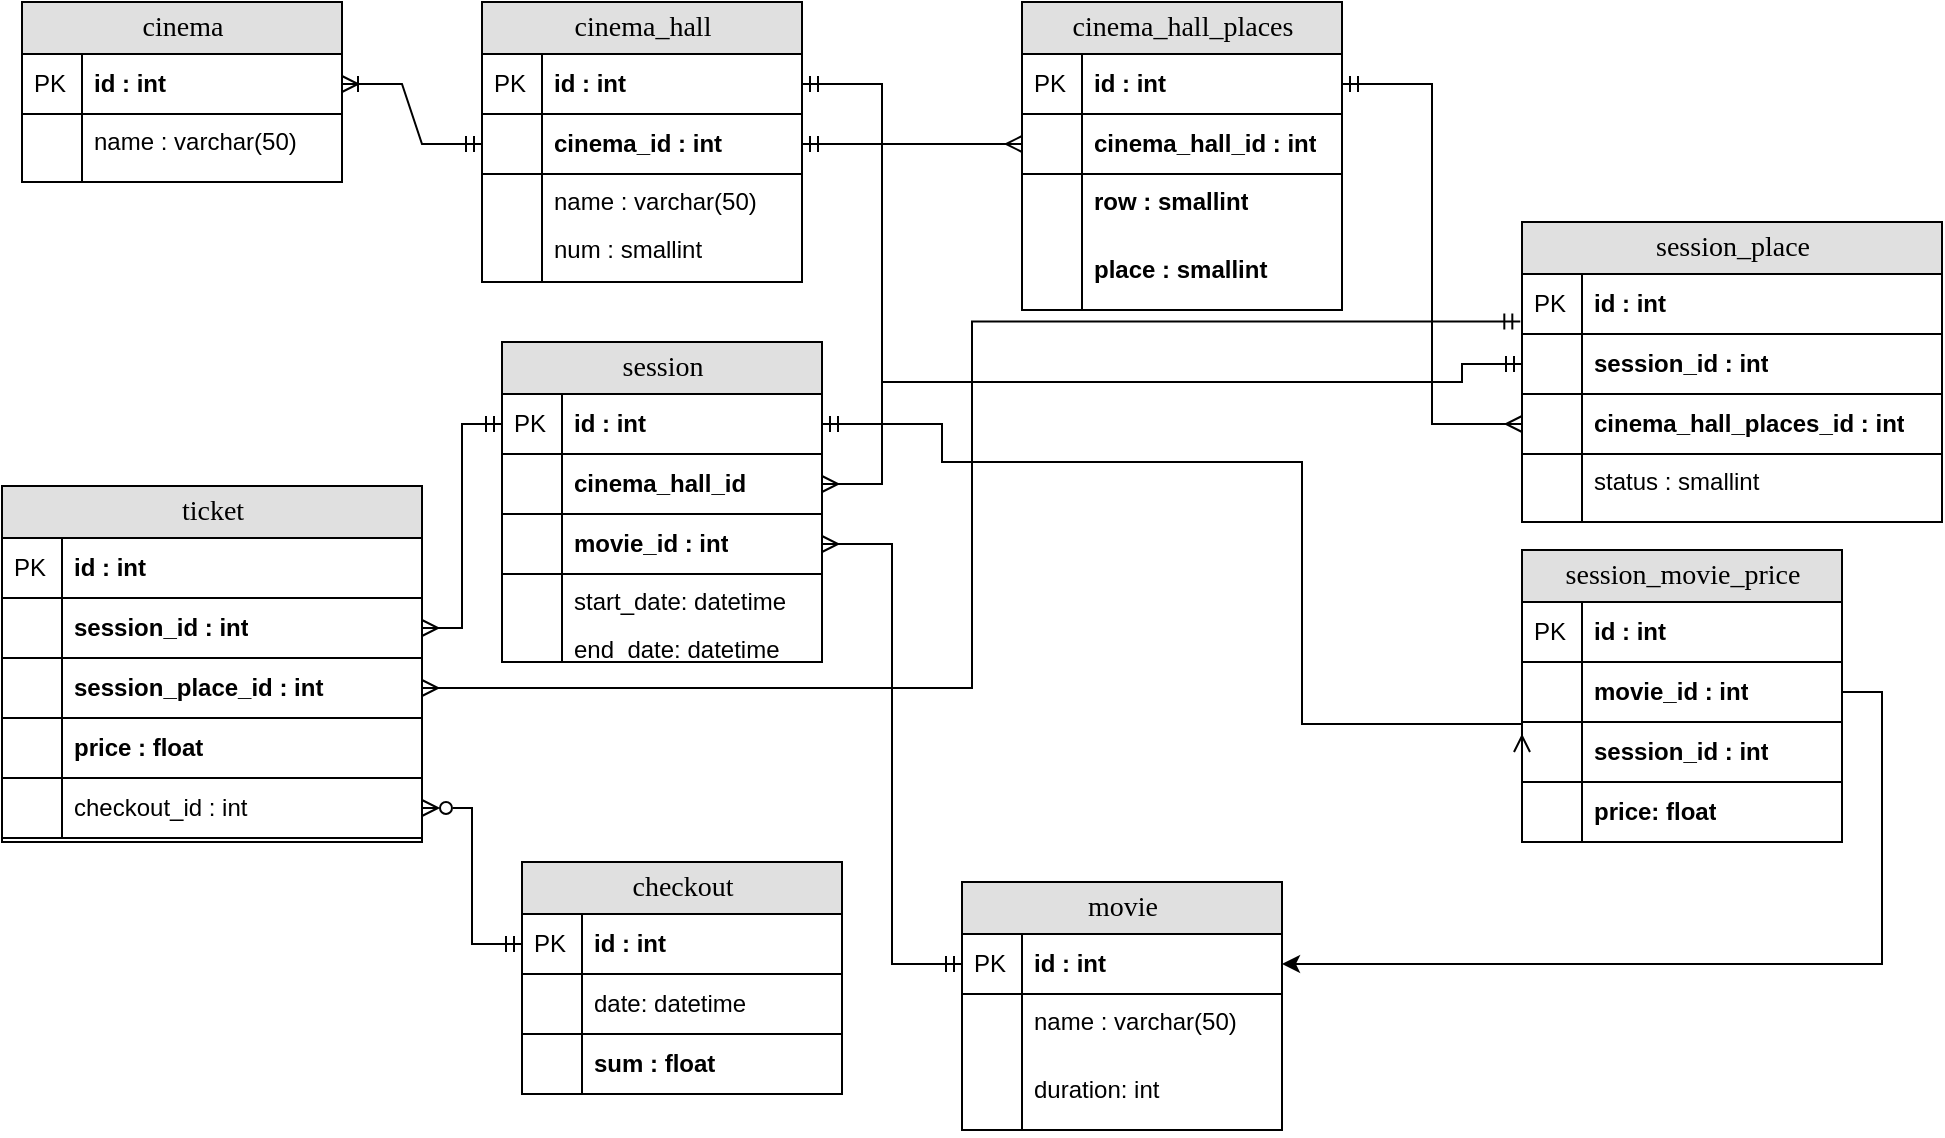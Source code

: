 <mxfile version="21.3.7" type="device">
  <diagram name="Page-1" id="e56a1550-8fbb-45ad-956c-1786394a9013">
    <mxGraphModel dx="1050" dy="549" grid="1" gridSize="10" guides="1" tooltips="1" connect="1" arrows="1" fold="1" page="1" pageScale="1" pageWidth="1100" pageHeight="850" background="none" math="0" shadow="0">
      <root>
        <mxCell id="0" />
        <mxCell id="1" parent="0" />
        <mxCell id="2e49270ec7c68f3f-8" value="cinema" style="swimlane;html=1;fontStyle=0;childLayout=stackLayout;horizontal=1;startSize=26;fillColor=#e0e0e0;horizontalStack=0;resizeParent=1;resizeLast=0;collapsible=1;marginBottom=0;swimlaneFillColor=#ffffff;align=center;rounded=0;shadow=0;comic=0;labelBackgroundColor=none;strokeWidth=1;fontFamily=Verdana;fontSize=14;swimlaneLine=1;" parent="1" vertex="1">
          <mxGeometry x="90" y="110" width="160" height="90" as="geometry" />
        </mxCell>
        <mxCell id="2e49270ec7c68f3f-9" value="id : int" style="shape=partialRectangle;top=0;left=0;right=0;bottom=1;html=1;align=left;verticalAlign=middle;fillColor=none;spacingLeft=34;spacingRight=4;whiteSpace=wrap;overflow=hidden;rotatable=0;points=[[0,0.5],[1,0.5]];portConstraint=eastwest;dropTarget=0;fontStyle=1;" parent="2e49270ec7c68f3f-8" vertex="1">
          <mxGeometry y="26" width="160" height="30" as="geometry" />
        </mxCell>
        <mxCell id="2e49270ec7c68f3f-10" value="PK" style="shape=partialRectangle;top=0;left=0;bottom=0;html=1;fillColor=none;align=left;verticalAlign=middle;spacingLeft=4;spacingRight=4;whiteSpace=wrap;overflow=hidden;rotatable=0;points=[];portConstraint=eastwest;part=1;" parent="2e49270ec7c68f3f-9" vertex="1" connectable="0">
          <mxGeometry width="30" height="30" as="geometry" />
        </mxCell>
        <mxCell id="2e49270ec7c68f3f-11" value="name : varchar(50)" style="shape=partialRectangle;top=0;left=0;right=0;bottom=0;html=1;align=left;verticalAlign=top;fillColor=none;spacingLeft=34;spacingRight=4;whiteSpace=wrap;overflow=hidden;rotatable=0;points=[[0,0.5],[1,0.5]];portConstraint=eastwest;dropTarget=0;" parent="2e49270ec7c68f3f-8" vertex="1">
          <mxGeometry y="56" width="160" height="34" as="geometry" />
        </mxCell>
        <mxCell id="2e49270ec7c68f3f-12" value="" style="shape=partialRectangle;top=0;left=0;bottom=0;html=1;fillColor=none;align=left;verticalAlign=top;spacingLeft=4;spacingRight=4;whiteSpace=wrap;overflow=hidden;rotatable=0;points=[];portConstraint=eastwest;part=1;" parent="2e49270ec7c68f3f-11" vertex="1" connectable="0">
          <mxGeometry width="30" height="34" as="geometry" />
        </mxCell>
        <mxCell id="VwgmNotCH7FkOlIywGAk-1" value="cinema_hall" style="swimlane;html=1;fontStyle=0;childLayout=stackLayout;horizontal=1;startSize=26;fillColor=#e0e0e0;horizontalStack=0;resizeParent=1;resizeLast=0;collapsible=1;marginBottom=0;swimlaneFillColor=#ffffff;align=center;rounded=0;shadow=0;comic=0;labelBackgroundColor=none;strokeWidth=1;fontFamily=Verdana;fontSize=14;swimlaneLine=1;" parent="1" vertex="1">
          <mxGeometry x="320" y="110" width="160" height="140" as="geometry" />
        </mxCell>
        <mxCell id="VwgmNotCH7FkOlIywGAk-2" value="id : int" style="shape=partialRectangle;top=0;left=0;right=0;bottom=1;html=1;align=left;verticalAlign=middle;fillColor=none;spacingLeft=34;spacingRight=4;whiteSpace=wrap;overflow=hidden;rotatable=0;points=[[0,0.5],[1,0.5]];portConstraint=eastwest;dropTarget=0;fontStyle=1;strokeColor=default;" parent="VwgmNotCH7FkOlIywGAk-1" vertex="1">
          <mxGeometry y="26" width="160" height="30" as="geometry" />
        </mxCell>
        <mxCell id="VwgmNotCH7FkOlIywGAk-3" value="PK" style="shape=partialRectangle;top=0;left=0;bottom=0;html=1;fillColor=none;align=left;verticalAlign=middle;spacingLeft=4;spacingRight=4;whiteSpace=wrap;overflow=hidden;rotatable=0;points=[];portConstraint=eastwest;part=1;" parent="VwgmNotCH7FkOlIywGAk-2" vertex="1" connectable="0">
          <mxGeometry width="30" height="30" as="geometry" />
        </mxCell>
        <mxCell id="VwgmNotCH7FkOlIywGAk-11" value="cinema_id : int" style="shape=partialRectangle;top=0;left=0;right=0;bottom=1;html=1;align=left;verticalAlign=middle;fillColor=none;spacingLeft=34;spacingRight=4;whiteSpace=wrap;overflow=hidden;rotatable=0;points=[[0,0.5],[1,0.5]];portConstraint=eastwest;dropTarget=0;fontStyle=1;strokeColor=default;" parent="VwgmNotCH7FkOlIywGAk-1" vertex="1">
          <mxGeometry y="56" width="160" height="30" as="geometry" />
        </mxCell>
        <mxCell id="VwgmNotCH7FkOlIywGAk-12" value="" style="shape=partialRectangle;top=0;left=0;bottom=0;html=1;fillColor=none;align=left;verticalAlign=middle;spacingLeft=4;spacingRight=4;whiteSpace=wrap;overflow=hidden;rotatable=0;points=[];portConstraint=eastwest;part=1;" parent="VwgmNotCH7FkOlIywGAk-11" vertex="1" connectable="0">
          <mxGeometry width="30" height="30" as="geometry" />
        </mxCell>
        <mxCell id="VwgmNotCH7FkOlIywGAk-4" value="name : varchar(50)" style="shape=partialRectangle;top=0;left=0;right=0;bottom=0;html=1;align=left;verticalAlign=top;fillColor=none;spacingLeft=34;spacingRight=4;whiteSpace=wrap;overflow=hidden;rotatable=0;points=[[0,0.5],[1,0.5]];portConstraint=eastwest;dropTarget=0;" parent="VwgmNotCH7FkOlIywGAk-1" vertex="1">
          <mxGeometry y="86" width="160" height="24" as="geometry" />
        </mxCell>
        <mxCell id="VwgmNotCH7FkOlIywGAk-5" value="" style="shape=partialRectangle;top=0;left=0;bottom=0;html=1;fillColor=none;align=left;verticalAlign=top;spacingLeft=4;spacingRight=4;whiteSpace=wrap;overflow=hidden;rotatable=0;points=[];portConstraint=eastwest;part=1;" parent="VwgmNotCH7FkOlIywGAk-4" vertex="1" connectable="0">
          <mxGeometry width="30" height="24" as="geometry" />
        </mxCell>
        <mxCell id="VwgmNotCH7FkOlIywGAk-57" value="num : smallint" style="shape=partialRectangle;top=0;left=0;right=0;bottom=0;html=1;align=left;verticalAlign=top;fillColor=none;spacingLeft=34;spacingRight=4;whiteSpace=wrap;overflow=hidden;rotatable=0;points=[[0,0.5],[1,0.5]];portConstraint=eastwest;dropTarget=0;" parent="VwgmNotCH7FkOlIywGAk-1" vertex="1">
          <mxGeometry y="110" width="160" height="30" as="geometry" />
        </mxCell>
        <mxCell id="VwgmNotCH7FkOlIywGAk-58" value="" style="shape=partialRectangle;top=0;left=0;bottom=0;html=1;fillColor=none;align=left;verticalAlign=top;spacingLeft=4;spacingRight=4;whiteSpace=wrap;overflow=hidden;rotatable=0;points=[];portConstraint=eastwest;part=1;" parent="VwgmNotCH7FkOlIywGAk-57" vertex="1" connectable="0">
          <mxGeometry width="30" height="30" as="geometry" />
        </mxCell>
        <mxCell id="VwgmNotCH7FkOlIywGAk-6" value="movie" style="swimlane;html=1;fontStyle=0;childLayout=stackLayout;horizontal=1;startSize=26;fillColor=#e0e0e0;horizontalStack=0;resizeParent=1;resizeLast=0;collapsible=1;marginBottom=0;swimlaneFillColor=#ffffff;align=center;rounded=0;shadow=0;comic=0;labelBackgroundColor=none;strokeWidth=1;fontFamily=Verdana;fontSize=14;swimlaneLine=1;" parent="1" vertex="1">
          <mxGeometry x="560" y="550" width="160" height="124" as="geometry" />
        </mxCell>
        <mxCell id="VwgmNotCH7FkOlIywGAk-7" value="id : int" style="shape=partialRectangle;top=0;left=0;right=0;bottom=1;html=1;align=left;verticalAlign=middle;fillColor=none;spacingLeft=34;spacingRight=4;whiteSpace=wrap;overflow=hidden;rotatable=0;points=[[0,0.5],[1,0.5]];portConstraint=eastwest;dropTarget=0;fontStyle=1;" parent="VwgmNotCH7FkOlIywGAk-6" vertex="1">
          <mxGeometry y="26" width="160" height="30" as="geometry" />
        </mxCell>
        <mxCell id="VwgmNotCH7FkOlIywGAk-8" value="PK" style="shape=partialRectangle;top=0;left=0;bottom=0;html=1;fillColor=none;align=left;verticalAlign=middle;spacingLeft=4;spacingRight=4;whiteSpace=wrap;overflow=hidden;rotatable=0;points=[];portConstraint=eastwest;part=1;" parent="VwgmNotCH7FkOlIywGAk-7" vertex="1" connectable="0">
          <mxGeometry width="30" height="30" as="geometry" />
        </mxCell>
        <mxCell id="VwgmNotCH7FkOlIywGAk-9" value="name : varchar(50)" style="shape=partialRectangle;top=0;left=0;right=0;bottom=0;html=1;align=left;verticalAlign=top;fillColor=none;spacingLeft=34;spacingRight=4;whiteSpace=wrap;overflow=hidden;rotatable=0;points=[[0,0.5],[1,0.5]];portConstraint=eastwest;dropTarget=0;" parent="VwgmNotCH7FkOlIywGAk-6" vertex="1">
          <mxGeometry y="56" width="160" height="34" as="geometry" />
        </mxCell>
        <mxCell id="VwgmNotCH7FkOlIywGAk-10" value="" style="shape=partialRectangle;top=0;left=0;bottom=0;html=1;fillColor=none;align=left;verticalAlign=top;spacingLeft=4;spacingRight=4;whiteSpace=wrap;overflow=hidden;rotatable=0;points=[];portConstraint=eastwest;part=1;" parent="VwgmNotCH7FkOlIywGAk-9" vertex="1" connectable="0">
          <mxGeometry width="30" height="34" as="geometry" />
        </mxCell>
        <mxCell id="VwgmNotCH7FkOlIywGAk-55" value="duration: int" style="shape=partialRectangle;top=0;left=0;right=0;bottom=0;html=1;align=left;verticalAlign=top;fillColor=none;spacingLeft=34;spacingRight=4;whiteSpace=wrap;overflow=hidden;rotatable=0;points=[[0,0.5],[1,0.5]];portConstraint=eastwest;dropTarget=0;" parent="VwgmNotCH7FkOlIywGAk-6" vertex="1">
          <mxGeometry y="90" width="160" height="34" as="geometry" />
        </mxCell>
        <mxCell id="VwgmNotCH7FkOlIywGAk-56" value="" style="shape=partialRectangle;top=0;left=0;bottom=0;html=1;fillColor=none;align=left;verticalAlign=top;spacingLeft=4;spacingRight=4;whiteSpace=wrap;overflow=hidden;rotatable=0;points=[];portConstraint=eastwest;part=1;" parent="VwgmNotCH7FkOlIywGAk-55" vertex="1" connectable="0">
          <mxGeometry width="30" height="34" as="geometry" />
        </mxCell>
        <mxCell id="VwgmNotCH7FkOlIywGAk-28" value="" style="edgeStyle=entityRelationEdgeStyle;fontSize=12;html=1;endArrow=ERoneToMany;startArrow=ERmandOne;rounded=0;entryX=1;entryY=0.5;entryDx=0;entryDy=0;exitX=0;exitY=0.5;exitDx=0;exitDy=0;" parent="1" source="VwgmNotCH7FkOlIywGAk-11" target="2e49270ec7c68f3f-9" edge="1">
          <mxGeometry width="100" height="100" relative="1" as="geometry">
            <mxPoint x="490" y="440" as="sourcePoint" />
            <mxPoint x="590" y="340" as="targetPoint" />
          </mxGeometry>
        </mxCell>
        <mxCell id="VwgmNotCH7FkOlIywGAk-30" value="session" style="swimlane;html=1;fontStyle=0;childLayout=stackLayout;horizontal=1;startSize=26;fillColor=#e0e0e0;horizontalStack=0;resizeParent=1;resizeLast=0;collapsible=1;marginBottom=0;swimlaneFillColor=#ffffff;align=center;rounded=0;shadow=0;comic=0;labelBackgroundColor=none;strokeWidth=1;fontFamily=Verdana;fontSize=14;swimlaneLine=1;" parent="1" vertex="1">
          <mxGeometry x="330" y="280" width="160" height="160" as="geometry">
            <mxRectangle x="340" y="280" width="90" height="30" as="alternateBounds" />
          </mxGeometry>
        </mxCell>
        <mxCell id="VwgmNotCH7FkOlIywGAk-31" value="id : int" style="shape=partialRectangle;top=0;left=0;right=0;bottom=1;html=1;align=left;verticalAlign=middle;fillColor=none;spacingLeft=34;spacingRight=4;whiteSpace=wrap;overflow=hidden;rotatable=0;points=[[0,0.5],[1,0.5]];portConstraint=eastwest;dropTarget=0;fontStyle=1;strokeColor=default;" parent="VwgmNotCH7FkOlIywGAk-30" vertex="1">
          <mxGeometry y="26" width="160" height="30" as="geometry" />
        </mxCell>
        <mxCell id="VwgmNotCH7FkOlIywGAk-32" value="PK" style="shape=partialRectangle;top=0;left=0;bottom=0;html=1;fillColor=none;align=left;verticalAlign=middle;spacingLeft=4;spacingRight=4;whiteSpace=wrap;overflow=hidden;rotatable=0;points=[];portConstraint=eastwest;part=1;" parent="VwgmNotCH7FkOlIywGAk-31" vertex="1" connectable="0">
          <mxGeometry width="30" height="30" as="geometry" />
        </mxCell>
        <mxCell id="VwgmNotCH7FkOlIywGAk-33" value="cinema_hall_id" style="shape=partialRectangle;top=0;left=0;right=0;bottom=1;html=1;align=left;verticalAlign=middle;fillColor=none;spacingLeft=34;spacingRight=4;whiteSpace=wrap;overflow=hidden;rotatable=0;points=[[0,0.5],[1,0.5]];portConstraint=eastwest;dropTarget=0;fontStyle=1;strokeColor=default;" parent="VwgmNotCH7FkOlIywGAk-30" vertex="1">
          <mxGeometry y="56" width="160" height="30" as="geometry" />
        </mxCell>
        <mxCell id="VwgmNotCH7FkOlIywGAk-34" value="" style="shape=partialRectangle;top=0;left=0;bottom=0;html=1;fillColor=none;align=left;verticalAlign=middle;spacingLeft=4;spacingRight=4;whiteSpace=wrap;overflow=hidden;rotatable=0;points=[];portConstraint=eastwest;part=1;" parent="VwgmNotCH7FkOlIywGAk-33" vertex="1" connectable="0">
          <mxGeometry width="30" height="30" as="geometry" />
        </mxCell>
        <mxCell id="VwgmNotCH7FkOlIywGAk-39" value="movie_id : int" style="shape=partialRectangle;top=0;left=0;right=0;bottom=1;html=1;align=left;verticalAlign=middle;fillColor=none;spacingLeft=34;spacingRight=4;whiteSpace=wrap;overflow=hidden;rotatable=0;points=[[0,0.5],[1,0.5]];portConstraint=eastwest;dropTarget=0;fontStyle=1;strokeColor=default;" parent="VwgmNotCH7FkOlIywGAk-30" vertex="1">
          <mxGeometry y="86" width="160" height="30" as="geometry" />
        </mxCell>
        <mxCell id="VwgmNotCH7FkOlIywGAk-40" value="" style="shape=partialRectangle;top=0;left=0;bottom=0;html=1;fillColor=none;align=left;verticalAlign=middle;spacingLeft=4;spacingRight=4;whiteSpace=wrap;overflow=hidden;rotatable=0;points=[];portConstraint=eastwest;part=1;" parent="VwgmNotCH7FkOlIywGAk-39" vertex="1" connectable="0">
          <mxGeometry width="30" height="30" as="geometry" />
        </mxCell>
        <mxCell id="VwgmNotCH7FkOlIywGAk-35" value="start_date: datetime" style="shape=partialRectangle;top=0;left=0;right=0;bottom=0;html=1;align=left;verticalAlign=top;fillColor=none;spacingLeft=34;spacingRight=4;whiteSpace=wrap;overflow=hidden;rotatable=0;points=[[0,0.5],[1,0.5]];portConstraint=eastwest;dropTarget=0;" parent="VwgmNotCH7FkOlIywGAk-30" vertex="1">
          <mxGeometry y="116" width="160" height="24" as="geometry" />
        </mxCell>
        <mxCell id="VwgmNotCH7FkOlIywGAk-36" value="" style="shape=partialRectangle;top=0;left=0;bottom=0;html=1;fillColor=none;align=left;verticalAlign=top;spacingLeft=4;spacingRight=4;whiteSpace=wrap;overflow=hidden;rotatable=0;points=[];portConstraint=eastwest;part=1;" parent="VwgmNotCH7FkOlIywGAk-35" vertex="1" connectable="0">
          <mxGeometry width="30" height="24.0" as="geometry" />
        </mxCell>
        <mxCell id="VwgmNotCH7FkOlIywGAk-41" value="end_date: datetime" style="shape=partialRectangle;top=0;left=0;right=0;bottom=0;html=1;align=left;verticalAlign=top;fillColor=none;spacingLeft=34;spacingRight=4;whiteSpace=wrap;overflow=hidden;rotatable=0;points=[[0,0.5],[1,0.5]];portConstraint=eastwest;dropTarget=0;" parent="VwgmNotCH7FkOlIywGAk-30" vertex="1">
          <mxGeometry y="140" width="160" height="20" as="geometry" />
        </mxCell>
        <mxCell id="VwgmNotCH7FkOlIywGAk-42" value="" style="shape=partialRectangle;top=0;left=0;bottom=0;html=1;fillColor=none;align=left;verticalAlign=top;spacingLeft=4;spacingRight=4;whiteSpace=wrap;overflow=hidden;rotatable=0;points=[];portConstraint=eastwest;part=1;" parent="VwgmNotCH7FkOlIywGAk-41" vertex="1" connectable="0">
          <mxGeometry width="30" height="20.0" as="geometry" />
        </mxCell>
        <mxCell id="VwgmNotCH7FkOlIywGAk-74" value="" style="shape=partialRectangle;top=0;left=0;right=0;bottom=0;html=1;align=left;verticalAlign=top;fillColor=none;spacingLeft=34;spacingRight=4;whiteSpace=wrap;overflow=hidden;rotatable=0;points=[[0,0.5],[1,0.5]];portConstraint=eastwest;dropTarget=0;" parent="VwgmNotCH7FkOlIywGAk-30" vertex="1">
          <mxGeometry y="160" width="160" as="geometry" />
        </mxCell>
        <mxCell id="VwgmNotCH7FkOlIywGAk-75" value="" style="shape=partialRectangle;top=0;left=0;bottom=0;html=1;fillColor=none;align=left;verticalAlign=top;spacingLeft=4;spacingRight=4;whiteSpace=wrap;overflow=hidden;rotatable=0;points=[];portConstraint=eastwest;part=1;" parent="VwgmNotCH7FkOlIywGAk-74" vertex="1" connectable="0">
          <mxGeometry width="30" as="geometry" />
        </mxCell>
        <mxCell id="VwgmNotCH7FkOlIywGAk-54" value="" style="edgeStyle=entityRelationEdgeStyle;fontSize=12;html=1;endArrow=ERmany;startArrow=ERmandOne;rounded=0;exitX=1;exitY=0.5;exitDx=0;exitDy=0;strokeWidth=1;jumpStyle=line;endFill=0;" parent="1" source="VwgmNotCH7FkOlIywGAk-2" target="VwgmNotCH7FkOlIywGAk-33" edge="1">
          <mxGeometry width="100" height="100" relative="1" as="geometry">
            <mxPoint x="110" y="401" as="sourcePoint" />
            <mxPoint x="210" y="311" as="targetPoint" />
          </mxGeometry>
        </mxCell>
        <mxCell id="VwgmNotCH7FkOlIywGAk-66" value="checkout" style="swimlane;html=1;fontStyle=0;childLayout=stackLayout;horizontal=1;startSize=26;fillColor=#e0e0e0;horizontalStack=0;resizeParent=1;resizeLast=0;collapsible=1;marginBottom=0;swimlaneFillColor=#ffffff;align=center;rounded=0;shadow=0;comic=0;labelBackgroundColor=none;strokeWidth=1;fontFamily=Verdana;fontSize=14;swimlaneLine=1;" parent="1" vertex="1">
          <mxGeometry x="340" y="540" width="160" height="116" as="geometry" />
        </mxCell>
        <mxCell id="VwgmNotCH7FkOlIywGAk-67" value="id : int" style="shape=partialRectangle;top=0;left=0;right=0;bottom=1;html=1;align=left;verticalAlign=middle;fillColor=none;spacingLeft=34;spacingRight=4;whiteSpace=wrap;overflow=hidden;rotatable=0;points=[[0,0.5],[1,0.5]];portConstraint=eastwest;dropTarget=0;fontStyle=1;strokeColor=default;" parent="VwgmNotCH7FkOlIywGAk-66" vertex="1">
          <mxGeometry y="26" width="160" height="30" as="geometry" />
        </mxCell>
        <mxCell id="VwgmNotCH7FkOlIywGAk-68" value="PK" style="shape=partialRectangle;top=0;left=0;bottom=0;html=1;fillColor=none;align=left;verticalAlign=middle;spacingLeft=4;spacingRight=4;whiteSpace=wrap;overflow=hidden;rotatable=0;points=[];portConstraint=eastwest;part=1;" parent="VwgmNotCH7FkOlIywGAk-67" vertex="1" connectable="0">
          <mxGeometry width="30" height="30" as="geometry" />
        </mxCell>
        <mxCell id="VwgmNotCH7FkOlIywGAk-100" value="date: datetime" style="shape=partialRectangle;top=0;left=0;right=0;bottom=1;html=1;align=left;verticalAlign=middle;fillColor=none;spacingLeft=34;spacingRight=4;whiteSpace=wrap;overflow=hidden;rotatable=0;points=[[0,0.5],[1,0.5]];portConstraint=eastwest;dropTarget=0;fontStyle=0;strokeColor=default;" parent="VwgmNotCH7FkOlIywGAk-66" vertex="1">
          <mxGeometry y="56" width="160" height="30" as="geometry" />
        </mxCell>
        <mxCell id="VwgmNotCH7FkOlIywGAk-101" value="" style="shape=partialRectangle;top=0;left=0;bottom=0;html=1;fillColor=none;align=left;verticalAlign=middle;spacingLeft=4;spacingRight=4;whiteSpace=wrap;overflow=hidden;rotatable=0;points=[];portConstraint=eastwest;part=1;" parent="VwgmNotCH7FkOlIywGAk-100" vertex="1" connectable="0">
          <mxGeometry width="30" height="30" as="geometry" />
        </mxCell>
        <mxCell id="hMkl_XIXiVLKM3TCRp0o-52" value="sum : float" style="shape=partialRectangle;top=0;left=0;right=0;bottom=1;html=1;align=left;verticalAlign=middle;fillColor=none;spacingLeft=34;spacingRight=4;whiteSpace=wrap;overflow=hidden;rotatable=0;points=[[0,0.5],[1,0.5]];portConstraint=eastwest;dropTarget=0;fontStyle=1;strokeColor=default;" vertex="1" parent="VwgmNotCH7FkOlIywGAk-66">
          <mxGeometry y="86" width="160" height="30" as="geometry" />
        </mxCell>
        <mxCell id="hMkl_XIXiVLKM3TCRp0o-53" value="" style="shape=partialRectangle;top=0;left=0;bottom=0;html=1;fillColor=none;align=left;verticalAlign=middle;spacingLeft=4;spacingRight=4;whiteSpace=wrap;overflow=hidden;rotatable=0;points=[];portConstraint=eastwest;part=1;" vertex="1" connectable="0" parent="hMkl_XIXiVLKM3TCRp0o-52">
          <mxGeometry width="30" height="30" as="geometry" />
        </mxCell>
        <mxCell id="VwgmNotCH7FkOlIywGAk-77" style="edgeStyle=orthogonalEdgeStyle;rounded=0;orthogonalLoop=1;jettySize=auto;html=1;exitX=1;exitY=0.5;exitDx=0;exitDy=0;entryX=0;entryY=0.5;entryDx=0;entryDy=0;startArrow=ERmany;startFill=0;endArrow=ERmandOne;endFill=0;" parent="1" source="VwgmNotCH7FkOlIywGAk-39" target="VwgmNotCH7FkOlIywGAk-7" edge="1">
          <mxGeometry relative="1" as="geometry" />
        </mxCell>
        <mxCell id="VwgmNotCH7FkOlIywGAk-80" value="ticket" style="swimlane;html=1;fontStyle=0;childLayout=stackLayout;horizontal=1;startSize=26;fillColor=#e0e0e0;horizontalStack=0;resizeParent=1;resizeLast=0;collapsible=1;marginBottom=0;swimlaneFillColor=#ffffff;align=center;rounded=0;shadow=0;comic=0;labelBackgroundColor=none;strokeWidth=1;fontFamily=Verdana;fontSize=14;swimlaneLine=1;" parent="1" vertex="1">
          <mxGeometry x="80" y="352" width="210" height="178" as="geometry" />
        </mxCell>
        <mxCell id="VwgmNotCH7FkOlIywGAk-81" value="id : int" style="shape=partialRectangle;top=0;left=0;right=0;bottom=1;html=1;align=left;verticalAlign=middle;fillColor=none;spacingLeft=34;spacingRight=4;whiteSpace=wrap;overflow=hidden;rotatable=0;points=[[0,0.5],[1,0.5]];portConstraint=eastwest;dropTarget=0;fontStyle=1;strokeColor=default;" parent="VwgmNotCH7FkOlIywGAk-80" vertex="1">
          <mxGeometry y="26" width="210" height="30" as="geometry" />
        </mxCell>
        <mxCell id="VwgmNotCH7FkOlIywGAk-82" value="PK" style="shape=partialRectangle;top=0;left=0;bottom=0;html=1;fillColor=none;align=left;verticalAlign=middle;spacingLeft=4;spacingRight=4;whiteSpace=wrap;overflow=hidden;rotatable=0;points=[];portConstraint=eastwest;part=1;" parent="VwgmNotCH7FkOlIywGAk-81" vertex="1" connectable="0">
          <mxGeometry width="30" height="30" as="geometry" />
        </mxCell>
        <mxCell id="VwgmNotCH7FkOlIywGAk-83" value="session_id : int" style="shape=partialRectangle;top=0;left=0;right=0;bottom=1;html=1;align=left;verticalAlign=middle;fillColor=none;spacingLeft=34;spacingRight=4;whiteSpace=wrap;overflow=hidden;rotatable=0;points=[[0,0.5],[1,0.5]];portConstraint=eastwest;dropTarget=0;fontStyle=1;strokeColor=default;" parent="VwgmNotCH7FkOlIywGAk-80" vertex="1">
          <mxGeometry y="56" width="210" height="30" as="geometry" />
        </mxCell>
        <mxCell id="VwgmNotCH7FkOlIywGAk-84" value="" style="shape=partialRectangle;top=0;left=0;bottom=0;html=1;fillColor=none;align=left;verticalAlign=middle;spacingLeft=4;spacingRight=4;whiteSpace=wrap;overflow=hidden;rotatable=0;points=[];portConstraint=eastwest;part=1;" parent="VwgmNotCH7FkOlIywGAk-83" vertex="1" connectable="0">
          <mxGeometry width="30" height="30" as="geometry" />
        </mxCell>
        <mxCell id="hMkl_XIXiVLKM3TCRp0o-45" value="session_place_id : int" style="shape=partialRectangle;top=0;left=0;right=0;bottom=1;html=1;align=left;verticalAlign=middle;fillColor=none;spacingLeft=34;spacingRight=4;whiteSpace=wrap;overflow=hidden;rotatable=0;points=[[0,0.5],[1,0.5]];portConstraint=eastwest;dropTarget=0;fontStyle=1;strokeColor=default;" vertex="1" parent="VwgmNotCH7FkOlIywGAk-80">
          <mxGeometry y="86" width="210" height="30" as="geometry" />
        </mxCell>
        <mxCell id="hMkl_XIXiVLKM3TCRp0o-46" value="" style="shape=partialRectangle;top=0;left=0;bottom=0;html=1;fillColor=none;align=left;verticalAlign=middle;spacingLeft=4;spacingRight=4;whiteSpace=wrap;overflow=hidden;rotatable=0;points=[];portConstraint=eastwest;part=1;" vertex="1" connectable="0" parent="hMkl_XIXiVLKM3TCRp0o-45">
          <mxGeometry width="30" height="30" as="geometry" />
        </mxCell>
        <mxCell id="VwgmNotCH7FkOlIywGAk-86" value="price : float" style="shape=partialRectangle;top=0;left=0;right=0;bottom=1;html=1;align=left;verticalAlign=middle;fillColor=none;spacingLeft=34;spacingRight=4;whiteSpace=wrap;overflow=hidden;rotatable=0;points=[[0,0.5],[1,0.5]];portConstraint=eastwest;dropTarget=0;fontStyle=1;strokeColor=default;" parent="VwgmNotCH7FkOlIywGAk-80" vertex="1">
          <mxGeometry y="116" width="210" height="30" as="geometry" />
        </mxCell>
        <mxCell id="VwgmNotCH7FkOlIywGAk-87" value="" style="shape=partialRectangle;top=0;left=0;bottom=0;html=1;fillColor=none;align=left;verticalAlign=middle;spacingLeft=4;spacingRight=4;whiteSpace=wrap;overflow=hidden;rotatable=0;points=[];portConstraint=eastwest;part=1;" parent="VwgmNotCH7FkOlIywGAk-86" vertex="1" connectable="0">
          <mxGeometry width="30" height="30" as="geometry" />
        </mxCell>
        <mxCell id="hMkl_XIXiVLKM3TCRp0o-48" value="checkout_id : int" style="shape=partialRectangle;top=0;left=0;right=0;bottom=1;html=1;align=left;verticalAlign=middle;fillColor=none;spacingLeft=34;spacingRight=4;whiteSpace=wrap;overflow=hidden;rotatable=0;points=[[0,0.5],[1,0.5]];portConstraint=eastwest;dropTarget=0;fontStyle=0;strokeColor=default;" vertex="1" parent="VwgmNotCH7FkOlIywGAk-80">
          <mxGeometry y="146" width="210" height="30" as="geometry" />
        </mxCell>
        <mxCell id="hMkl_XIXiVLKM3TCRp0o-49" value="" style="shape=partialRectangle;top=0;left=0;bottom=0;html=1;fillColor=none;align=left;verticalAlign=middle;spacingLeft=4;spacingRight=4;whiteSpace=wrap;overflow=hidden;rotatable=0;points=[];portConstraint=eastwest;part=1;" vertex="1" connectable="0" parent="hMkl_XIXiVLKM3TCRp0o-48">
          <mxGeometry width="30" height="30" as="geometry" />
        </mxCell>
        <mxCell id="VwgmNotCH7FkOlIywGAk-88" style="edgeStyle=orthogonalEdgeStyle;rounded=0;orthogonalLoop=1;jettySize=auto;html=1;exitX=1;exitY=0.5;exitDx=0;exitDy=0;entryX=0;entryY=0.5;entryDx=0;entryDy=0;startArrow=ERmany;startFill=0;endArrow=ERmandOne;endFill=0;" parent="1" source="VwgmNotCH7FkOlIywGAk-83" target="VwgmNotCH7FkOlIywGAk-31" edge="1">
          <mxGeometry relative="1" as="geometry" />
        </mxCell>
        <mxCell id="hMkl_XIXiVLKM3TCRp0o-1" value="session_movie_price" style="swimlane;html=1;fontStyle=0;childLayout=stackLayout;horizontal=1;startSize=26;fillColor=#e0e0e0;horizontalStack=0;resizeParent=1;resizeLast=0;collapsible=1;marginBottom=0;swimlaneFillColor=#ffffff;align=center;rounded=0;shadow=0;comic=0;labelBackgroundColor=none;strokeWidth=1;fontFamily=Verdana;fontSize=14;swimlaneLine=1;" vertex="1" parent="1">
          <mxGeometry x="840" y="384" width="160" height="146" as="geometry" />
        </mxCell>
        <mxCell id="hMkl_XIXiVLKM3TCRp0o-2" value="id : int" style="shape=partialRectangle;top=0;left=0;right=0;bottom=1;html=1;align=left;verticalAlign=middle;fillColor=none;spacingLeft=34;spacingRight=4;whiteSpace=wrap;overflow=hidden;rotatable=0;points=[[0,0.5],[1,0.5]];portConstraint=eastwest;dropTarget=0;fontStyle=1;" vertex="1" parent="hMkl_XIXiVLKM3TCRp0o-1">
          <mxGeometry y="26" width="160" height="30" as="geometry" />
        </mxCell>
        <mxCell id="hMkl_XIXiVLKM3TCRp0o-3" value="PK" style="shape=partialRectangle;top=0;left=0;bottom=0;html=1;fillColor=none;align=left;verticalAlign=middle;spacingLeft=4;spacingRight=4;whiteSpace=wrap;overflow=hidden;rotatable=0;points=[];portConstraint=eastwest;part=1;" vertex="1" connectable="0" parent="hMkl_XIXiVLKM3TCRp0o-2">
          <mxGeometry width="30" height="30" as="geometry" />
        </mxCell>
        <mxCell id="hMkl_XIXiVLKM3TCRp0o-8" value="movie_id : int" style="shape=partialRectangle;top=0;left=0;right=0;bottom=1;html=1;align=left;verticalAlign=middle;fillColor=none;spacingLeft=34;spacingRight=4;whiteSpace=wrap;overflow=hidden;rotatable=0;points=[[0,0.5],[1,0.5]];portConstraint=eastwest;dropTarget=0;fontStyle=1;" vertex="1" parent="hMkl_XIXiVLKM3TCRp0o-1">
          <mxGeometry y="56" width="160" height="30" as="geometry" />
        </mxCell>
        <mxCell id="hMkl_XIXiVLKM3TCRp0o-9" value="" style="shape=partialRectangle;top=0;left=0;bottom=0;html=1;fillColor=none;align=left;verticalAlign=middle;spacingLeft=4;spacingRight=4;whiteSpace=wrap;overflow=hidden;rotatable=0;points=[];portConstraint=eastwest;part=1;" vertex="1" connectable="0" parent="hMkl_XIXiVLKM3TCRp0o-8">
          <mxGeometry width="30" height="30" as="geometry" />
        </mxCell>
        <mxCell id="hMkl_XIXiVLKM3TCRp0o-12" value="session_id : int" style="shape=partialRectangle;top=0;left=0;right=0;bottom=1;html=1;align=left;verticalAlign=middle;fillColor=none;spacingLeft=34;spacingRight=4;whiteSpace=wrap;overflow=hidden;rotatable=0;points=[[0,0.5],[1,0.5]];portConstraint=eastwest;dropTarget=0;fontStyle=1;" vertex="1" parent="hMkl_XIXiVLKM3TCRp0o-1">
          <mxGeometry y="86" width="160" height="30" as="geometry" />
        </mxCell>
        <mxCell id="hMkl_XIXiVLKM3TCRp0o-13" value="" style="shape=partialRectangle;top=0;left=0;bottom=0;html=1;fillColor=none;align=left;verticalAlign=middle;spacingLeft=4;spacingRight=4;whiteSpace=wrap;overflow=hidden;rotatable=0;points=[];portConstraint=eastwest;part=1;" vertex="1" connectable="0" parent="hMkl_XIXiVLKM3TCRp0o-12">
          <mxGeometry width="30" height="30" as="geometry" />
        </mxCell>
        <mxCell id="hMkl_XIXiVLKM3TCRp0o-16" value="price: float" style="shape=partialRectangle;top=0;left=0;right=0;bottom=1;html=1;align=left;verticalAlign=middle;fillColor=none;spacingLeft=34;spacingRight=4;whiteSpace=wrap;overflow=hidden;rotatable=0;points=[[0,0.5],[1,0.5]];portConstraint=eastwest;dropTarget=0;fontStyle=1;" vertex="1" parent="hMkl_XIXiVLKM3TCRp0o-1">
          <mxGeometry y="116" width="160" height="30" as="geometry" />
        </mxCell>
        <mxCell id="hMkl_XIXiVLKM3TCRp0o-17" value="" style="shape=partialRectangle;top=0;left=0;bottom=0;html=1;fillColor=none;align=left;verticalAlign=middle;spacingLeft=4;spacingRight=4;whiteSpace=wrap;overflow=hidden;rotatable=0;points=[];portConstraint=eastwest;part=1;" vertex="1" connectable="0" parent="hMkl_XIXiVLKM3TCRp0o-16">
          <mxGeometry width="30" height="30" as="geometry" />
        </mxCell>
        <mxCell id="hMkl_XIXiVLKM3TCRp0o-18" style="edgeStyle=orthogonalEdgeStyle;rounded=0;orthogonalLoop=1;jettySize=auto;html=1;exitX=0;exitY=0.5;exitDx=0;exitDy=0;entryX=1;entryY=0.5;entryDx=0;entryDy=0;startArrow=ERmany;startFill=0;endArrow=ERmandOne;endFill=0;" edge="1" parent="1" source="hMkl_XIXiVLKM3TCRp0o-12" target="VwgmNotCH7FkOlIywGAk-31">
          <mxGeometry relative="1" as="geometry">
            <Array as="points">
              <mxPoint x="730" y="471" />
              <mxPoint x="730" y="340" />
              <mxPoint x="550" y="340" />
              <mxPoint x="550" y="321" />
            </Array>
          </mxGeometry>
        </mxCell>
        <mxCell id="hMkl_XIXiVLKM3TCRp0o-19" style="edgeStyle=orthogonalEdgeStyle;rounded=0;orthogonalLoop=1;jettySize=auto;html=1;exitX=1;exitY=0.5;exitDx=0;exitDy=0;entryX=1;entryY=0.5;entryDx=0;entryDy=0;" edge="1" parent="1" source="hMkl_XIXiVLKM3TCRp0o-8" target="VwgmNotCH7FkOlIywGAk-7">
          <mxGeometry relative="1" as="geometry" />
        </mxCell>
        <mxCell id="hMkl_XIXiVLKM3TCRp0o-20" value="cinema_hall_places" style="swimlane;html=1;fontStyle=0;childLayout=stackLayout;horizontal=1;startSize=26;fillColor=#e0e0e0;horizontalStack=0;resizeParent=1;resizeLast=0;collapsible=1;marginBottom=0;swimlaneFillColor=#ffffff;align=center;rounded=0;shadow=0;comic=0;labelBackgroundColor=none;strokeWidth=1;fontFamily=Verdana;fontSize=14;swimlaneLine=1;" vertex="1" parent="1">
          <mxGeometry x="590" y="110" width="160" height="154" as="geometry" />
        </mxCell>
        <mxCell id="hMkl_XIXiVLKM3TCRp0o-21" value="id : int" style="shape=partialRectangle;top=0;left=0;right=0;bottom=1;html=1;align=left;verticalAlign=middle;fillColor=none;spacingLeft=34;spacingRight=4;whiteSpace=wrap;overflow=hidden;rotatable=0;points=[[0,0.5],[1,0.5]];portConstraint=eastwest;dropTarget=0;fontStyle=1;" vertex="1" parent="hMkl_XIXiVLKM3TCRp0o-20">
          <mxGeometry y="26" width="160" height="30" as="geometry" />
        </mxCell>
        <mxCell id="hMkl_XIXiVLKM3TCRp0o-22" value="PK" style="shape=partialRectangle;top=0;left=0;bottom=0;html=1;fillColor=none;align=left;verticalAlign=middle;spacingLeft=4;spacingRight=4;whiteSpace=wrap;overflow=hidden;rotatable=0;points=[];portConstraint=eastwest;part=1;" vertex="1" connectable="0" parent="hMkl_XIXiVLKM3TCRp0o-21">
          <mxGeometry width="30" height="30" as="geometry" />
        </mxCell>
        <mxCell id="hMkl_XIXiVLKM3TCRp0o-27" value="cinema_hall_id : int" style="shape=partialRectangle;top=0;left=0;right=0;bottom=1;html=1;align=left;verticalAlign=middle;fillColor=none;spacingLeft=34;spacingRight=4;whiteSpace=wrap;overflow=hidden;rotatable=0;points=[[0,0.5],[1,0.5]];portConstraint=eastwest;dropTarget=0;fontStyle=1;" vertex="1" parent="hMkl_XIXiVLKM3TCRp0o-20">
          <mxGeometry y="56" width="160" height="30" as="geometry" />
        </mxCell>
        <mxCell id="hMkl_XIXiVLKM3TCRp0o-28" value="" style="shape=partialRectangle;top=0;left=0;bottom=0;html=1;fillColor=none;align=left;verticalAlign=middle;spacingLeft=4;spacingRight=4;whiteSpace=wrap;overflow=hidden;rotatable=0;points=[];portConstraint=eastwest;part=1;" vertex="1" connectable="0" parent="hMkl_XIXiVLKM3TCRp0o-27">
          <mxGeometry width="30" height="30" as="geometry" />
        </mxCell>
        <mxCell id="hMkl_XIXiVLKM3TCRp0o-23" value="row : smallint" style="shape=partialRectangle;top=0;left=0;right=0;bottom=0;html=1;align=left;verticalAlign=top;fillColor=none;spacingLeft=34;spacingRight=4;whiteSpace=wrap;overflow=hidden;rotatable=0;points=[[0,0.5],[1,0.5]];portConstraint=eastwest;dropTarget=0;fontStyle=1" vertex="1" parent="hMkl_XIXiVLKM3TCRp0o-20">
          <mxGeometry y="86" width="160" height="34" as="geometry" />
        </mxCell>
        <mxCell id="hMkl_XIXiVLKM3TCRp0o-24" value="" style="shape=partialRectangle;top=0;left=0;bottom=0;html=1;fillColor=none;align=left;verticalAlign=top;spacingLeft=4;spacingRight=4;whiteSpace=wrap;overflow=hidden;rotatable=0;points=[];portConstraint=eastwest;part=1;" vertex="1" connectable="0" parent="hMkl_XIXiVLKM3TCRp0o-23">
          <mxGeometry width="30" height="34" as="geometry" />
        </mxCell>
        <mxCell id="hMkl_XIXiVLKM3TCRp0o-29" value="place : smallint" style="shape=partialRectangle;top=0;left=0;right=0;bottom=0;html=1;align=left;verticalAlign=top;fillColor=none;spacingLeft=34;spacingRight=4;whiteSpace=wrap;overflow=hidden;rotatable=0;points=[[0,0.5],[1,0.5]];portConstraint=eastwest;dropTarget=0;fontStyle=1" vertex="1" parent="hMkl_XIXiVLKM3TCRp0o-20">
          <mxGeometry y="120" width="160" height="34" as="geometry" />
        </mxCell>
        <mxCell id="hMkl_XIXiVLKM3TCRp0o-30" value="" style="shape=partialRectangle;top=0;left=0;bottom=0;html=1;fillColor=none;align=left;verticalAlign=top;spacingLeft=4;spacingRight=4;whiteSpace=wrap;overflow=hidden;rotatable=0;points=[];portConstraint=eastwest;part=1;" vertex="1" connectable="0" parent="hMkl_XIXiVLKM3TCRp0o-29">
          <mxGeometry width="30" height="34" as="geometry" />
        </mxCell>
        <mxCell id="hMkl_XIXiVLKM3TCRp0o-31" style="edgeStyle=orthogonalEdgeStyle;rounded=0;orthogonalLoop=1;jettySize=auto;html=1;exitX=0;exitY=0.5;exitDx=0;exitDy=0;startArrow=ERmany;startFill=0;endArrow=ERmandOne;endFill=0;" edge="1" parent="1" source="hMkl_XIXiVLKM3TCRp0o-27" target="VwgmNotCH7FkOlIywGAk-11">
          <mxGeometry relative="1" as="geometry" />
        </mxCell>
        <mxCell id="hMkl_XIXiVLKM3TCRp0o-32" value="session_place" style="swimlane;html=1;fontStyle=0;childLayout=stackLayout;horizontal=1;startSize=26;fillColor=#e0e0e0;horizontalStack=0;resizeParent=1;resizeLast=0;collapsible=1;marginBottom=0;swimlaneFillColor=#ffffff;align=center;rounded=0;shadow=0;comic=0;labelBackgroundColor=none;strokeWidth=1;fontFamily=Verdana;fontSize=14;swimlaneLine=1;" vertex="1" parent="1">
          <mxGeometry x="840" y="220" width="210" height="150" as="geometry" />
        </mxCell>
        <mxCell id="hMkl_XIXiVLKM3TCRp0o-33" value="id : int" style="shape=partialRectangle;top=0;left=0;right=0;bottom=1;html=1;align=left;verticalAlign=middle;fillColor=none;spacingLeft=34;spacingRight=4;whiteSpace=wrap;overflow=hidden;rotatable=0;points=[[0,0.5],[1,0.5]];portConstraint=eastwest;dropTarget=0;fontStyle=1;" vertex="1" parent="hMkl_XIXiVLKM3TCRp0o-32">
          <mxGeometry y="26" width="210" height="30" as="geometry" />
        </mxCell>
        <mxCell id="hMkl_XIXiVLKM3TCRp0o-34" value="PK" style="shape=partialRectangle;top=0;left=0;bottom=0;html=1;fillColor=none;align=left;verticalAlign=middle;spacingLeft=4;spacingRight=4;whiteSpace=wrap;overflow=hidden;rotatable=0;points=[];portConstraint=eastwest;part=1;" vertex="1" connectable="0" parent="hMkl_XIXiVLKM3TCRp0o-33">
          <mxGeometry width="30" height="30" as="geometry" />
        </mxCell>
        <mxCell id="hMkl_XIXiVLKM3TCRp0o-35" value="session_id : int" style="shape=partialRectangle;top=0;left=0;right=0;bottom=1;html=1;align=left;verticalAlign=middle;fillColor=none;spacingLeft=34;spacingRight=4;whiteSpace=wrap;overflow=hidden;rotatable=0;points=[[0,0.5],[1,0.5]];portConstraint=eastwest;dropTarget=0;fontStyle=1;" vertex="1" parent="hMkl_XIXiVLKM3TCRp0o-32">
          <mxGeometry y="56" width="210" height="30" as="geometry" />
        </mxCell>
        <mxCell id="hMkl_XIXiVLKM3TCRp0o-36" value="" style="shape=partialRectangle;top=0;left=0;bottom=0;html=1;fillColor=none;align=left;verticalAlign=middle;spacingLeft=4;spacingRight=4;whiteSpace=wrap;overflow=hidden;rotatable=0;points=[];portConstraint=eastwest;part=1;" vertex="1" connectable="0" parent="hMkl_XIXiVLKM3TCRp0o-35">
          <mxGeometry width="30" height="30" as="geometry" />
        </mxCell>
        <mxCell id="hMkl_XIXiVLKM3TCRp0o-41" value="cinema_hall_places_id : int" style="shape=partialRectangle;top=0;left=0;right=0;bottom=1;html=1;align=left;verticalAlign=middle;fillColor=none;spacingLeft=34;spacingRight=4;whiteSpace=wrap;overflow=hidden;rotatable=0;points=[[0,0.5],[1,0.5]];portConstraint=eastwest;dropTarget=0;fontStyle=1;" vertex="1" parent="hMkl_XIXiVLKM3TCRp0o-32">
          <mxGeometry y="86" width="210" height="30" as="geometry" />
        </mxCell>
        <mxCell id="hMkl_XIXiVLKM3TCRp0o-42" value="" style="shape=partialRectangle;top=0;left=0;bottom=0;html=1;fillColor=none;align=left;verticalAlign=middle;spacingLeft=4;spacingRight=4;whiteSpace=wrap;overflow=hidden;rotatable=0;points=[];portConstraint=eastwest;part=1;" vertex="1" connectable="0" parent="hMkl_XIXiVLKM3TCRp0o-41">
          <mxGeometry width="30" height="30" as="geometry" />
        </mxCell>
        <mxCell id="hMkl_XIXiVLKM3TCRp0o-37" value="status : smallint" style="shape=partialRectangle;top=0;left=0;right=0;bottom=0;html=1;align=left;verticalAlign=top;fillColor=none;spacingLeft=34;spacingRight=4;whiteSpace=wrap;overflow=hidden;rotatable=0;points=[[0,0.5],[1,0.5]];portConstraint=eastwest;dropTarget=0;fontStyle=0" vertex="1" parent="hMkl_XIXiVLKM3TCRp0o-32">
          <mxGeometry y="116" width="210" height="34" as="geometry" />
        </mxCell>
        <mxCell id="hMkl_XIXiVLKM3TCRp0o-38" value="" style="shape=partialRectangle;top=0;left=0;bottom=0;html=1;fillColor=none;align=left;verticalAlign=top;spacingLeft=4;spacingRight=4;whiteSpace=wrap;overflow=hidden;rotatable=0;points=[];portConstraint=eastwest;part=1;" vertex="1" connectable="0" parent="hMkl_XIXiVLKM3TCRp0o-37">
          <mxGeometry width="30" height="34" as="geometry" />
        </mxCell>
        <mxCell id="hMkl_XIXiVLKM3TCRp0o-43" style="edgeStyle=orthogonalEdgeStyle;rounded=0;orthogonalLoop=1;jettySize=auto;html=1;exitX=0;exitY=0.5;exitDx=0;exitDy=0;entryX=1;entryY=0.5;entryDx=0;entryDy=0;startArrow=ERmandOne;startFill=0;endArrow=ERmandOne;endFill=0;" edge="1" parent="1" source="hMkl_XIXiVLKM3TCRp0o-35" target="VwgmNotCH7FkOlIywGAk-31">
          <mxGeometry relative="1" as="geometry">
            <Array as="points">
              <mxPoint x="810" y="291" />
              <mxPoint x="810" y="300" />
              <mxPoint x="520" y="300" />
              <mxPoint x="520" y="321" />
            </Array>
          </mxGeometry>
        </mxCell>
        <mxCell id="hMkl_XIXiVLKM3TCRp0o-44" style="edgeStyle=orthogonalEdgeStyle;rounded=0;orthogonalLoop=1;jettySize=auto;html=1;exitX=0;exitY=0.5;exitDx=0;exitDy=0;entryX=1;entryY=0.5;entryDx=0;entryDy=0;startArrow=ERmany;startFill=0;endArrow=ERmandOne;endFill=0;" edge="1" parent="1" source="hMkl_XIXiVLKM3TCRp0o-41" target="hMkl_XIXiVLKM3TCRp0o-21">
          <mxGeometry relative="1" as="geometry" />
        </mxCell>
        <mxCell id="hMkl_XIXiVLKM3TCRp0o-47" style="edgeStyle=orthogonalEdgeStyle;rounded=0;orthogonalLoop=1;jettySize=auto;html=1;exitX=1;exitY=0.5;exitDx=0;exitDy=0;entryX=-0.004;entryY=0.793;entryDx=0;entryDy=0;entryPerimeter=0;startArrow=ERmany;startFill=0;endArrow=ERmandOne;endFill=0;" edge="1" parent="1" source="hMkl_XIXiVLKM3TCRp0o-45" target="hMkl_XIXiVLKM3TCRp0o-33">
          <mxGeometry relative="1" as="geometry" />
        </mxCell>
        <mxCell id="hMkl_XIXiVLKM3TCRp0o-54" style="edgeStyle=orthogonalEdgeStyle;rounded=0;orthogonalLoop=1;jettySize=auto;html=1;entryX=0;entryY=0.5;entryDx=0;entryDy=0;startArrow=ERzeroToMany;startFill=0;endArrow=ERmandOne;endFill=0;" edge="1" parent="1" source="hMkl_XIXiVLKM3TCRp0o-48" target="VwgmNotCH7FkOlIywGAk-67">
          <mxGeometry relative="1" as="geometry" />
        </mxCell>
      </root>
    </mxGraphModel>
  </diagram>
</mxfile>
